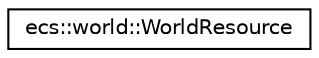 digraph "Graphical Class Hierarchy"
{
 // LATEX_PDF_SIZE
  edge [fontname="Helvetica",fontsize="10",labelfontname="Helvetica",labelfontsize="10"];
  node [fontname="Helvetica",fontsize="10",shape=record];
  rankdir="LR";
  Node0 [label="ecs::world::WorldResource",height=0.2,width=0.4,color="black", fillcolor="white", style="filled",URL="$classecs_1_1world_1_1_world_resource.html",tooltip="A wrapper around a World* for use as a resource."];
}
